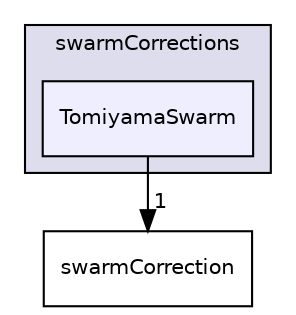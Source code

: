 digraph "TomiyamaSwarm" {
  bgcolor=transparent;
  compound=true
  node [ fontsize="10", fontname="Helvetica"];
  edge [ labelfontsize="10", labelfontname="Helvetica"];
  subgraph clusterdir_5de433207423c3b7d853f2b280c66ad1 {
    graph [ bgcolor="#ddddee", pencolor="black", label="swarmCorrections" fontname="Helvetica", fontsize="10", URL="dir_5de433207423c3b7d853f2b280c66ad1.html"]
  dir_e68b19ee0ed88568212aca6e957c814c [shape=box, label="TomiyamaSwarm", style="filled", fillcolor="#eeeeff", pencolor="black", URL="dir_e68b19ee0ed88568212aca6e957c814c.html"];
  }
  dir_a48391efe14ee9201318fbaf129692a8 [shape=box label="swarmCorrection" URL="dir_a48391efe14ee9201318fbaf129692a8.html"];
  dir_e68b19ee0ed88568212aca6e957c814c->dir_a48391efe14ee9201318fbaf129692a8 [headlabel="1", labeldistance=1.5 headhref="dir_000199_000148.html"];
}
